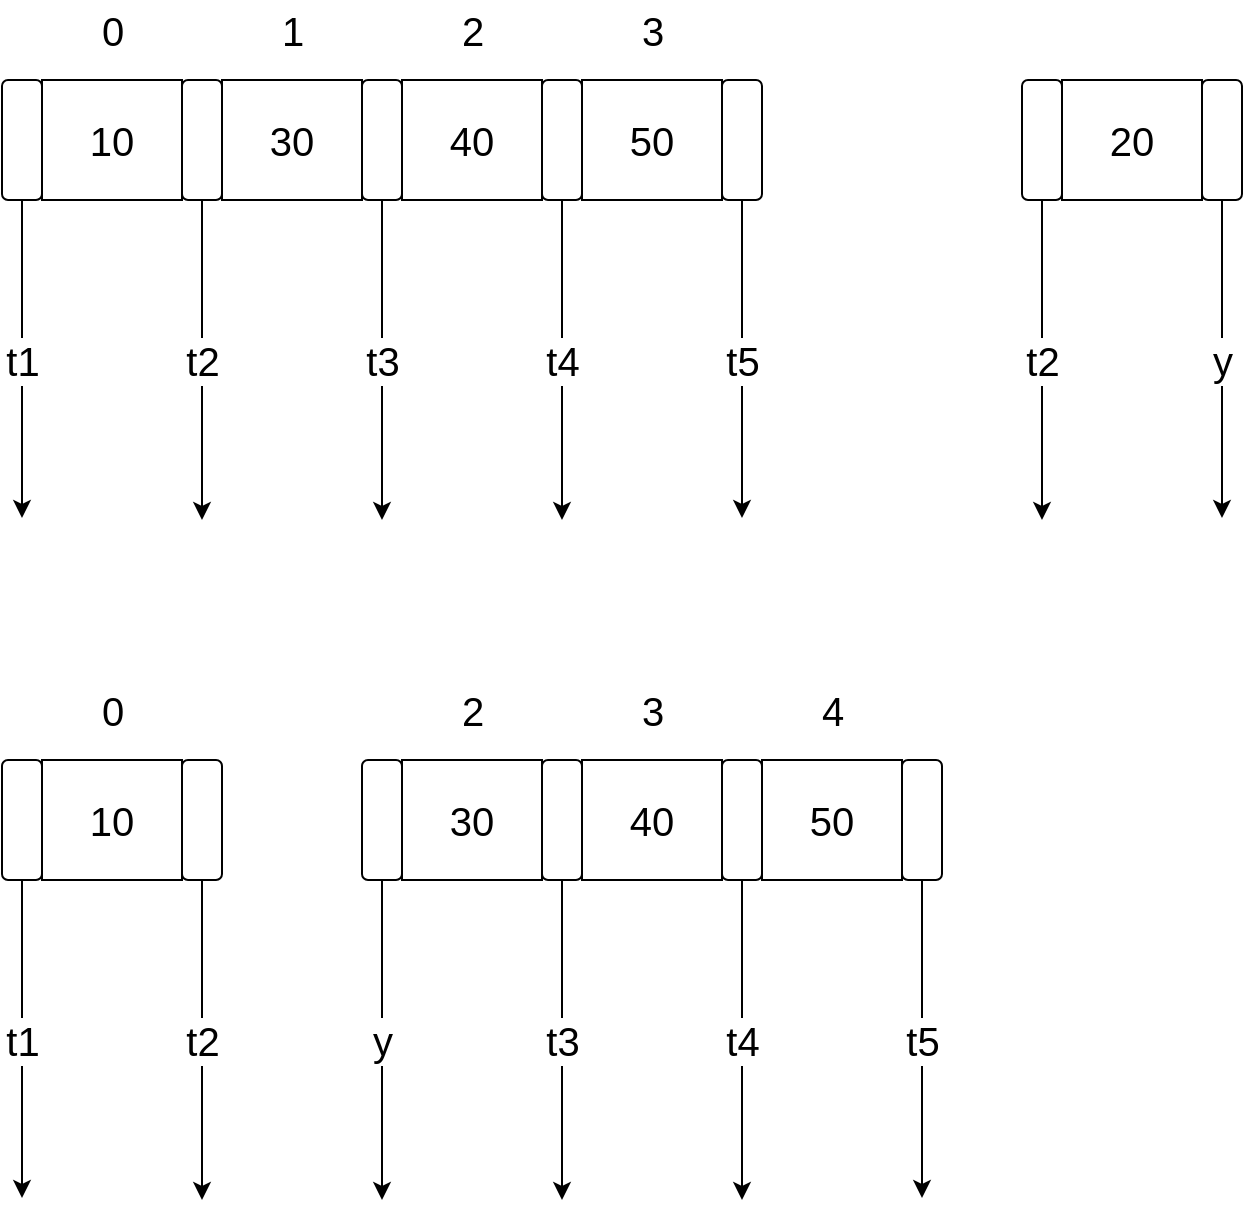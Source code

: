 <mxfile version="15.8.4" type="device"><diagram id="buW7eq0jd_3i2fT2plQv" name="第 1 页"><mxGraphModel dx="2033" dy="1208" grid="1" gridSize="10" guides="1" tooltips="1" connect="1" arrows="1" fold="1" page="1" pageScale="1" pageWidth="827" pageHeight="1169" math="0" shadow="0"><root><mxCell id="0"/><mxCell id="1" parent="0"/><mxCell id="YOYxSxs69fViCNU1Mfr_-1" value="10" style="rounded=0;whiteSpace=wrap;html=1;fontSize=20;" vertex="1" parent="1"><mxGeometry x="120" y="70" width="70" height="60" as="geometry"/></mxCell><mxCell id="YOYxSxs69fViCNU1Mfr_-25" value="t1" style="edgeStyle=none;rounded=0;orthogonalLoop=1;jettySize=auto;html=1;fontSize=20;" edge="1" parent="1" source="YOYxSxs69fViCNU1Mfr_-16"><mxGeometry relative="1" as="geometry"><mxPoint x="110" y="289" as="targetPoint"/></mxGeometry></mxCell><mxCell id="YOYxSxs69fViCNU1Mfr_-16" value="" style="rounded=1;whiteSpace=wrap;html=1;" vertex="1" parent="1"><mxGeometry x="100" y="70" width="20" height="60" as="geometry"/></mxCell><mxCell id="YOYxSxs69fViCNU1Mfr_-26" value="t2" style="edgeStyle=none;rounded=0;orthogonalLoop=1;jettySize=auto;html=1;fontSize=20;" edge="1" parent="1" source="YOYxSxs69fViCNU1Mfr_-17"><mxGeometry relative="1" as="geometry"><mxPoint x="200" y="290" as="targetPoint"/></mxGeometry></mxCell><mxCell id="YOYxSxs69fViCNU1Mfr_-17" value="" style="rounded=1;whiteSpace=wrap;html=1;" vertex="1" parent="1"><mxGeometry x="190" y="70" width="20" height="60" as="geometry"/></mxCell><mxCell id="YOYxSxs69fViCNU1Mfr_-18" value="30" style="rounded=0;whiteSpace=wrap;html=1;fontSize=20;" vertex="1" parent="1"><mxGeometry x="210" y="70" width="70" height="60" as="geometry"/></mxCell><mxCell id="YOYxSxs69fViCNU1Mfr_-27" value="t3" style="edgeStyle=none;rounded=0;orthogonalLoop=1;jettySize=auto;html=1;fontSize=20;" edge="1" parent="1" source="YOYxSxs69fViCNU1Mfr_-19"><mxGeometry relative="1" as="geometry"><mxPoint x="290" y="290" as="targetPoint"/></mxGeometry></mxCell><mxCell id="YOYxSxs69fViCNU1Mfr_-19" value="" style="rounded=1;whiteSpace=wrap;html=1;" vertex="1" parent="1"><mxGeometry x="280" y="70" width="20" height="60" as="geometry"/></mxCell><mxCell id="YOYxSxs69fViCNU1Mfr_-20" value="40" style="rounded=0;whiteSpace=wrap;html=1;fontSize=20;" vertex="1" parent="1"><mxGeometry x="300" y="70" width="70" height="60" as="geometry"/></mxCell><mxCell id="YOYxSxs69fViCNU1Mfr_-24" value="" style="edgeStyle=none;rounded=0;orthogonalLoop=1;jettySize=auto;html=1;fontSize=20;" edge="1" parent="1" source="YOYxSxs69fViCNU1Mfr_-21" target="YOYxSxs69fViCNU1Mfr_-23"><mxGeometry relative="1" as="geometry"/></mxCell><mxCell id="YOYxSxs69fViCNU1Mfr_-28" value="t4" style="edgeStyle=none;rounded=0;orthogonalLoop=1;jettySize=auto;html=1;fontSize=20;" edge="1" parent="1" source="YOYxSxs69fViCNU1Mfr_-21"><mxGeometry relative="1" as="geometry"><mxPoint x="380" y="290" as="targetPoint"/></mxGeometry></mxCell><mxCell id="YOYxSxs69fViCNU1Mfr_-21" value="" style="rounded=1;whiteSpace=wrap;html=1;" vertex="1" parent="1"><mxGeometry x="370" y="70" width="20" height="60" as="geometry"/></mxCell><mxCell id="YOYxSxs69fViCNU1Mfr_-22" value="50" style="rounded=0;whiteSpace=wrap;html=1;fontSize=20;" vertex="1" parent="1"><mxGeometry x="390" y="70" width="70" height="60" as="geometry"/></mxCell><mxCell id="YOYxSxs69fViCNU1Mfr_-29" value="t5" style="edgeStyle=none;rounded=0;orthogonalLoop=1;jettySize=auto;html=1;fontSize=20;" edge="1" parent="1" source="YOYxSxs69fViCNU1Mfr_-23"><mxGeometry relative="1" as="geometry"><mxPoint x="470" y="289" as="targetPoint"/></mxGeometry></mxCell><mxCell id="YOYxSxs69fViCNU1Mfr_-23" value="" style="rounded=1;whiteSpace=wrap;html=1;" vertex="1" parent="1"><mxGeometry x="460" y="70" width="20" height="60" as="geometry"/></mxCell><mxCell id="YOYxSxs69fViCNU1Mfr_-45" value="0" style="text;html=1;align=center;verticalAlign=middle;resizable=0;points=[];autosize=1;strokeColor=none;fillColor=none;fontSize=20;" vertex="1" parent="1"><mxGeometry x="140" y="30" width="30" height="30" as="geometry"/></mxCell><mxCell id="YOYxSxs69fViCNU1Mfr_-46" value="1" style="text;html=1;align=center;verticalAlign=middle;resizable=0;points=[];autosize=1;strokeColor=none;fillColor=none;fontSize=20;" vertex="1" parent="1"><mxGeometry x="230" y="30" width="30" height="30" as="geometry"/></mxCell><mxCell id="YOYxSxs69fViCNU1Mfr_-47" value="2" style="text;html=1;align=center;verticalAlign=middle;resizable=0;points=[];autosize=1;strokeColor=none;fillColor=none;fontSize=20;" vertex="1" parent="1"><mxGeometry x="320" y="30" width="30" height="30" as="geometry"/></mxCell><mxCell id="YOYxSxs69fViCNU1Mfr_-48" value="3" style="text;html=1;align=center;verticalAlign=middle;resizable=0;points=[];autosize=1;strokeColor=none;fillColor=none;fontSize=20;" vertex="1" parent="1"><mxGeometry x="410" y="30" width="30" height="30" as="geometry"/></mxCell><mxCell id="YOYxSxs69fViCNU1Mfr_-49" value="10" style="rounded=0;whiteSpace=wrap;html=1;fontSize=20;" vertex="1" parent="1"><mxGeometry x="120" y="410" width="70" height="60" as="geometry"/></mxCell><mxCell id="YOYxSxs69fViCNU1Mfr_-50" value="t1" style="edgeStyle=none;rounded=0;orthogonalLoop=1;jettySize=auto;html=1;fontSize=20;" edge="1" parent="1" source="YOYxSxs69fViCNU1Mfr_-51"><mxGeometry relative="1" as="geometry"><mxPoint x="110" y="629" as="targetPoint"/></mxGeometry></mxCell><mxCell id="YOYxSxs69fViCNU1Mfr_-51" value="" style="rounded=1;whiteSpace=wrap;html=1;" vertex="1" parent="1"><mxGeometry x="100" y="410" width="20" height="60" as="geometry"/></mxCell><mxCell id="YOYxSxs69fViCNU1Mfr_-52" value="y" style="edgeStyle=none;rounded=0;orthogonalLoop=1;jettySize=auto;html=1;fontSize=20;" edge="1" parent="1" source="YOYxSxs69fViCNU1Mfr_-53"><mxGeometry relative="1" as="geometry"><mxPoint x="290" y="630" as="targetPoint"/></mxGeometry></mxCell><mxCell id="YOYxSxs69fViCNU1Mfr_-53" value="" style="rounded=1;whiteSpace=wrap;html=1;" vertex="1" parent="1"><mxGeometry x="280" y="410" width="20" height="60" as="geometry"/></mxCell><mxCell id="YOYxSxs69fViCNU1Mfr_-54" value="30" style="rounded=0;whiteSpace=wrap;html=1;fontSize=20;" vertex="1" parent="1"><mxGeometry x="300" y="410" width="70" height="60" as="geometry"/></mxCell><mxCell id="YOYxSxs69fViCNU1Mfr_-55" value="t3" style="edgeStyle=none;rounded=0;orthogonalLoop=1;jettySize=auto;html=1;fontSize=20;" edge="1" parent="1" source="YOYxSxs69fViCNU1Mfr_-56"><mxGeometry relative="1" as="geometry"><mxPoint x="380" y="630" as="targetPoint"/></mxGeometry></mxCell><mxCell id="YOYxSxs69fViCNU1Mfr_-56" value="" style="rounded=1;whiteSpace=wrap;html=1;" vertex="1" parent="1"><mxGeometry x="370" y="410" width="20" height="60" as="geometry"/></mxCell><mxCell id="YOYxSxs69fViCNU1Mfr_-57" value="40" style="rounded=0;whiteSpace=wrap;html=1;fontSize=20;" vertex="1" parent="1"><mxGeometry x="390" y="410" width="70" height="60" as="geometry"/></mxCell><mxCell id="YOYxSxs69fViCNU1Mfr_-58" value="" style="edgeStyle=none;rounded=0;orthogonalLoop=1;jettySize=auto;html=1;fontSize=20;" edge="1" parent="1" source="YOYxSxs69fViCNU1Mfr_-60" target="YOYxSxs69fViCNU1Mfr_-63"><mxGeometry relative="1" as="geometry"/></mxCell><mxCell id="YOYxSxs69fViCNU1Mfr_-59" value="t4" style="edgeStyle=none;rounded=0;orthogonalLoop=1;jettySize=auto;html=1;fontSize=20;" edge="1" parent="1" source="YOYxSxs69fViCNU1Mfr_-60"><mxGeometry relative="1" as="geometry"><mxPoint x="470" y="630" as="targetPoint"/></mxGeometry></mxCell><mxCell id="YOYxSxs69fViCNU1Mfr_-60" value="" style="rounded=1;whiteSpace=wrap;html=1;" vertex="1" parent="1"><mxGeometry x="460" y="410" width="20" height="60" as="geometry"/></mxCell><mxCell id="YOYxSxs69fViCNU1Mfr_-61" value="50" style="rounded=0;whiteSpace=wrap;html=1;fontSize=20;" vertex="1" parent="1"><mxGeometry x="480" y="410" width="70" height="60" as="geometry"/></mxCell><mxCell id="YOYxSxs69fViCNU1Mfr_-62" value="t5" style="edgeStyle=none;rounded=0;orthogonalLoop=1;jettySize=auto;html=1;fontSize=20;" edge="1" parent="1" source="YOYxSxs69fViCNU1Mfr_-63"><mxGeometry relative="1" as="geometry"><mxPoint x="560" y="629" as="targetPoint"/></mxGeometry></mxCell><mxCell id="YOYxSxs69fViCNU1Mfr_-63" value="" style="rounded=1;whiteSpace=wrap;html=1;" vertex="1" parent="1"><mxGeometry x="550" y="410" width="20" height="60" as="geometry"/></mxCell><mxCell id="YOYxSxs69fViCNU1Mfr_-64" value="0" style="text;html=1;align=center;verticalAlign=middle;resizable=0;points=[];autosize=1;strokeColor=none;fillColor=none;fontSize=20;" vertex="1" parent="1"><mxGeometry x="140" y="370" width="30" height="30" as="geometry"/></mxCell><mxCell id="YOYxSxs69fViCNU1Mfr_-65" value="2" style="text;html=1;align=center;verticalAlign=middle;resizable=0;points=[];autosize=1;strokeColor=none;fillColor=none;fontSize=20;" vertex="1" parent="1"><mxGeometry x="320" y="370" width="30" height="30" as="geometry"/></mxCell><mxCell id="YOYxSxs69fViCNU1Mfr_-66" value="3" style="text;html=1;align=center;verticalAlign=middle;resizable=0;points=[];autosize=1;strokeColor=none;fillColor=none;fontSize=20;" vertex="1" parent="1"><mxGeometry x="410" y="370" width="30" height="30" as="geometry"/></mxCell><mxCell id="YOYxSxs69fViCNU1Mfr_-67" value="4" style="text;html=1;align=center;verticalAlign=middle;resizable=0;points=[];autosize=1;strokeColor=none;fillColor=none;fontSize=20;" vertex="1" parent="1"><mxGeometry x="500" y="370" width="30" height="30" as="geometry"/></mxCell><mxCell id="YOYxSxs69fViCNU1Mfr_-69" value="2" style="edgeStyle=none;rounded=0;orthogonalLoop=1;jettySize=auto;html=1;fontSize=20;" edge="1" parent="1" source="YOYxSxs69fViCNU1Mfr_-71" target="YOYxSxs69fViCNU1Mfr_-74"><mxGeometry relative="1" as="geometry"><Array as="points"><mxPoint x="660" y="100"/></Array></mxGeometry></mxCell><mxCell id="YOYxSxs69fViCNU1Mfr_-70" value="t2" style="edgeStyle=none;rounded=0;orthogonalLoop=1;jettySize=auto;html=1;fontSize=20;" edge="1" parent="1" source="YOYxSxs69fViCNU1Mfr_-71"><mxGeometry relative="1" as="geometry"><mxPoint x="620" y="290" as="targetPoint"/></mxGeometry></mxCell><mxCell id="YOYxSxs69fViCNU1Mfr_-71" value="" style="rounded=1;whiteSpace=wrap;html=1;" vertex="1" parent="1"><mxGeometry x="610" y="70" width="20" height="60" as="geometry"/></mxCell><mxCell id="YOYxSxs69fViCNU1Mfr_-72" value="20" style="rounded=0;whiteSpace=wrap;html=1;fontSize=20;" vertex="1" parent="1"><mxGeometry x="630" y="70" width="70" height="60" as="geometry"/></mxCell><mxCell id="YOYxSxs69fViCNU1Mfr_-73" value="y" style="edgeStyle=none;rounded=0;orthogonalLoop=1;jettySize=auto;html=1;fontSize=20;" edge="1" parent="1" source="YOYxSxs69fViCNU1Mfr_-74"><mxGeometry relative="1" as="geometry"><mxPoint x="710" y="289" as="targetPoint"/></mxGeometry></mxCell><mxCell id="YOYxSxs69fViCNU1Mfr_-74" value="" style="rounded=1;whiteSpace=wrap;html=1;" vertex="1" parent="1"><mxGeometry x="700" y="70" width="20" height="60" as="geometry"/></mxCell><mxCell id="YOYxSxs69fViCNU1Mfr_-75" value="t2" style="edgeStyle=none;rounded=0;orthogonalLoop=1;jettySize=auto;html=1;fontSize=20;" edge="1" parent="1" source="YOYxSxs69fViCNU1Mfr_-76"><mxGeometry relative="1" as="geometry"><mxPoint x="200" y="630" as="targetPoint"/></mxGeometry></mxCell><mxCell id="YOYxSxs69fViCNU1Mfr_-76" value="" style="rounded=1;whiteSpace=wrap;html=1;" vertex="1" parent="1"><mxGeometry x="190" y="410" width="20" height="60" as="geometry"/></mxCell></root></mxGraphModel></diagram></mxfile>